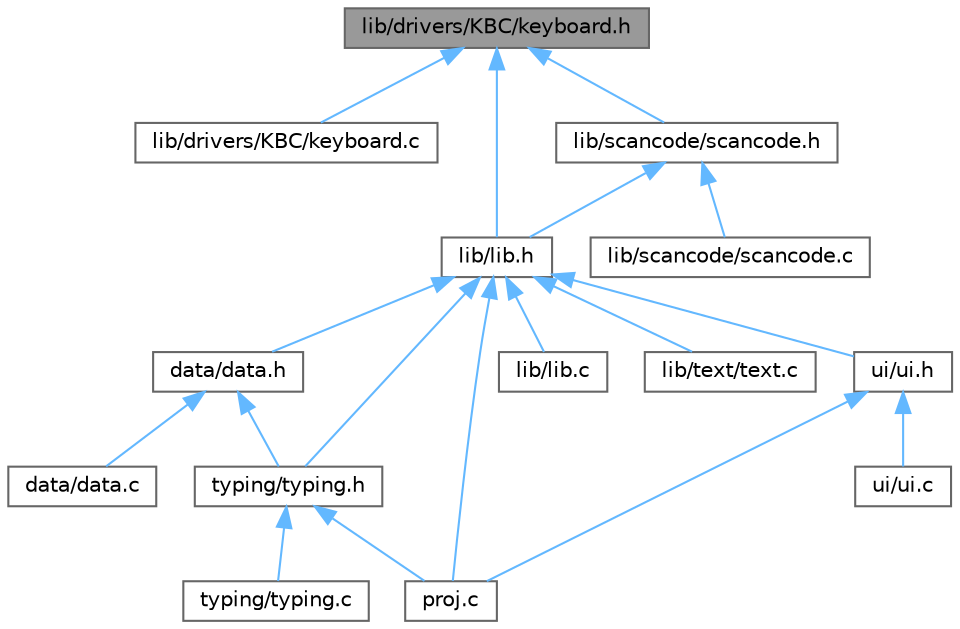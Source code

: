 digraph "lib/drivers/KBC/keyboard.h"
{
 // LATEX_PDF_SIZE
  bgcolor="transparent";
  edge [fontname=Helvetica,fontsize=10,labelfontname=Helvetica,labelfontsize=10];
  node [fontname=Helvetica,fontsize=10,shape=box,height=0.2,width=0.4];
  Node1 [id="Node000001",label="lib/drivers/KBC/keyboard.h",height=0.2,width=0.4,color="gray40", fillcolor="grey60", style="filled", fontcolor="black",tooltip=" "];
  Node1 -> Node2 [id="edge18_Node000001_Node000002",dir="back",color="steelblue1",style="solid",tooltip=" "];
  Node2 [id="Node000002",label="lib/drivers/KBC/keyboard.c",height=0.2,width=0.4,color="grey40", fillcolor="white", style="filled",URL="$keyboard_8c.html",tooltip=" "];
  Node1 -> Node3 [id="edge19_Node000001_Node000003",dir="back",color="steelblue1",style="solid",tooltip=" "];
  Node3 [id="Node000003",label="lib/lib.h",height=0.2,width=0.4,color="grey40", fillcolor="white", style="filled",URL="$lib_8h.html",tooltip=" "];
  Node3 -> Node4 [id="edge20_Node000003_Node000004",dir="back",color="steelblue1",style="solid",tooltip=" "];
  Node4 [id="Node000004",label="data/data.h",height=0.2,width=0.4,color="grey40", fillcolor="white", style="filled",URL="$data_8h.html",tooltip=" "];
  Node4 -> Node5 [id="edge21_Node000004_Node000005",dir="back",color="steelblue1",style="solid",tooltip=" "];
  Node5 [id="Node000005",label="data/data.c",height=0.2,width=0.4,color="grey40", fillcolor="white", style="filled",URL="$data_8c.html",tooltip=" "];
  Node4 -> Node6 [id="edge22_Node000004_Node000006",dir="back",color="steelblue1",style="solid",tooltip=" "];
  Node6 [id="Node000006",label="typing/typing.h",height=0.2,width=0.4,color="grey40", fillcolor="white", style="filled",URL="$typing_8h.html",tooltip=" "];
  Node6 -> Node7 [id="edge23_Node000006_Node000007",dir="back",color="steelblue1",style="solid",tooltip=" "];
  Node7 [id="Node000007",label="proj.c",height=0.2,width=0.4,color="grey40", fillcolor="white", style="filled",URL="$proj_8c.html",tooltip=" "];
  Node6 -> Node8 [id="edge24_Node000006_Node000008",dir="back",color="steelblue1",style="solid",tooltip=" "];
  Node8 [id="Node000008",label="typing/typing.c",height=0.2,width=0.4,color="grey40", fillcolor="white", style="filled",URL="$typing_8c.html",tooltip=" "];
  Node3 -> Node9 [id="edge25_Node000003_Node000009",dir="back",color="steelblue1",style="solid",tooltip=" "];
  Node9 [id="Node000009",label="lib/lib.c",height=0.2,width=0.4,color="grey40", fillcolor="white", style="filled",URL="$lib_8c.html",tooltip=" "];
  Node3 -> Node10 [id="edge26_Node000003_Node000010",dir="back",color="steelblue1",style="solid",tooltip=" "];
  Node10 [id="Node000010",label="lib/text/text.c",height=0.2,width=0.4,color="grey40", fillcolor="white", style="filled",URL="$text_8c.html",tooltip=" "];
  Node3 -> Node7 [id="edge27_Node000003_Node000007",dir="back",color="steelblue1",style="solid",tooltip=" "];
  Node3 -> Node6 [id="edge28_Node000003_Node000006",dir="back",color="steelblue1",style="solid",tooltip=" "];
  Node3 -> Node11 [id="edge29_Node000003_Node000011",dir="back",color="steelblue1",style="solid",tooltip=" "];
  Node11 [id="Node000011",label="ui/ui.h",height=0.2,width=0.4,color="grey40", fillcolor="white", style="filled",URL="$ui_8h.html",tooltip=" "];
  Node11 -> Node7 [id="edge30_Node000011_Node000007",dir="back",color="steelblue1",style="solid",tooltip=" "];
  Node11 -> Node12 [id="edge31_Node000011_Node000012",dir="back",color="steelblue1",style="solid",tooltip=" "];
  Node12 [id="Node000012",label="ui/ui.c",height=0.2,width=0.4,color="grey40", fillcolor="white", style="filled",URL="$ui_8c.html",tooltip=" "];
  Node1 -> Node13 [id="edge32_Node000001_Node000013",dir="back",color="steelblue1",style="solid",tooltip=" "];
  Node13 [id="Node000013",label="lib/scancode/scancode.h",height=0.2,width=0.4,color="grey40", fillcolor="white", style="filled",URL="$scancode_8h.html",tooltip=" "];
  Node13 -> Node3 [id="edge33_Node000013_Node000003",dir="back",color="steelblue1",style="solid",tooltip=" "];
  Node13 -> Node14 [id="edge34_Node000013_Node000014",dir="back",color="steelblue1",style="solid",tooltip=" "];
  Node14 [id="Node000014",label="lib/scancode/scancode.c",height=0.2,width=0.4,color="grey40", fillcolor="white", style="filled",URL="$scancode_8c.html",tooltip=" "];
}
